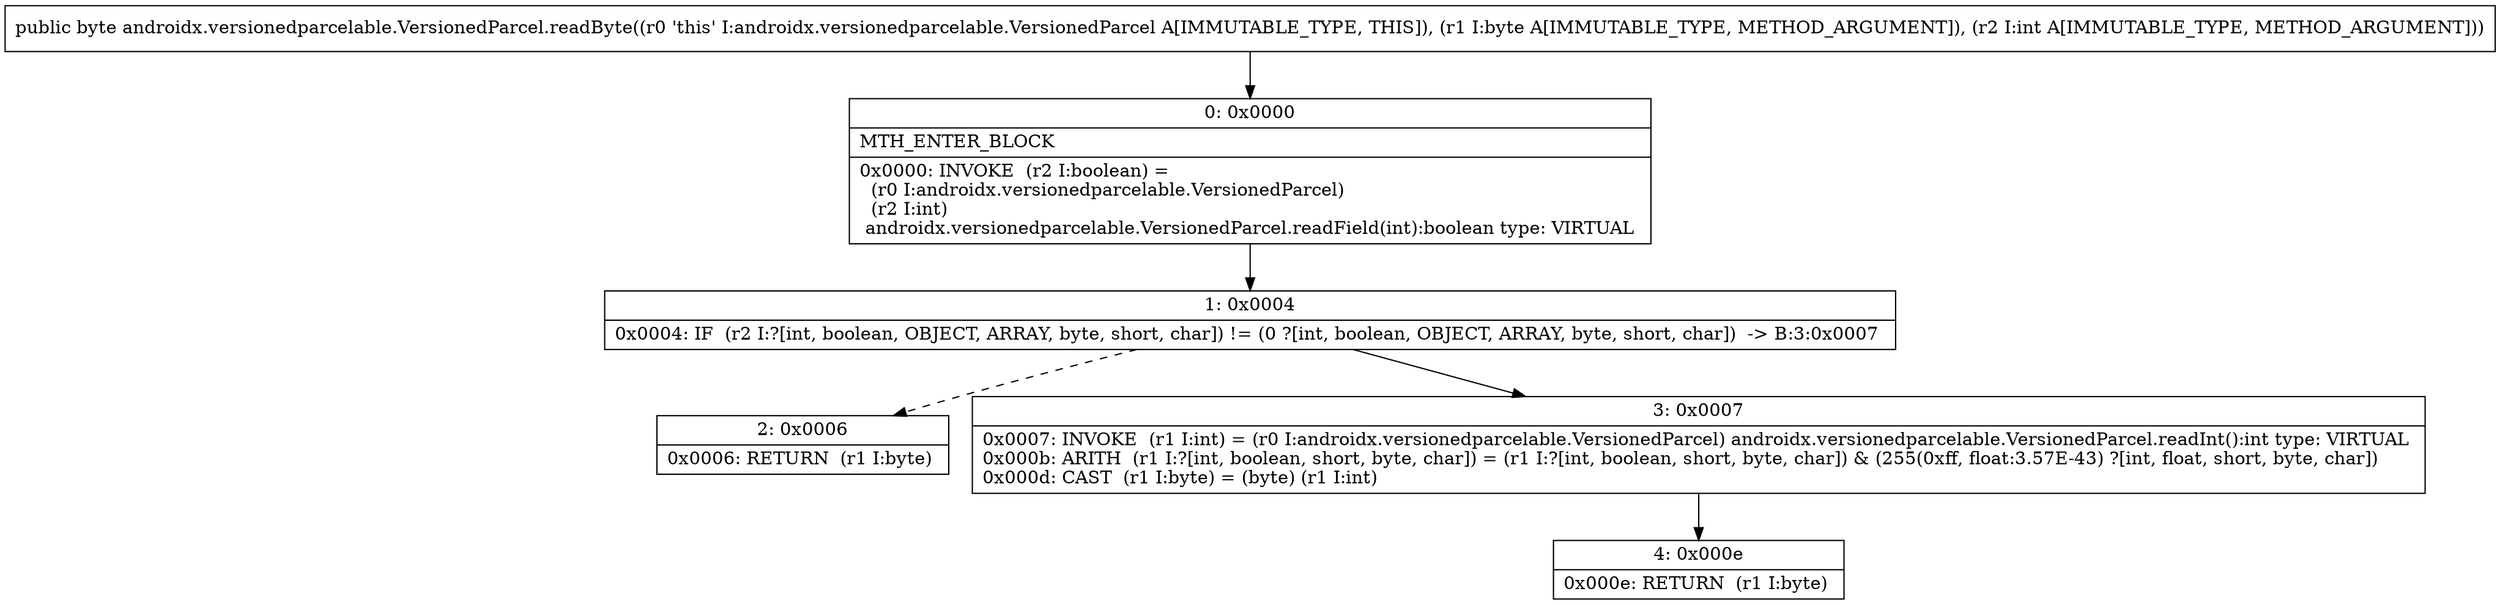 digraph "CFG forandroidx.versionedparcelable.VersionedParcel.readByte(BI)B" {
Node_0 [shape=record,label="{0\:\ 0x0000|MTH_ENTER_BLOCK\l|0x0000: INVOKE  (r2 I:boolean) = \l  (r0 I:androidx.versionedparcelable.VersionedParcel)\l  (r2 I:int)\l androidx.versionedparcelable.VersionedParcel.readField(int):boolean type: VIRTUAL \l}"];
Node_1 [shape=record,label="{1\:\ 0x0004|0x0004: IF  (r2 I:?[int, boolean, OBJECT, ARRAY, byte, short, char]) != (0 ?[int, boolean, OBJECT, ARRAY, byte, short, char])  \-\> B:3:0x0007 \l}"];
Node_2 [shape=record,label="{2\:\ 0x0006|0x0006: RETURN  (r1 I:byte) \l}"];
Node_3 [shape=record,label="{3\:\ 0x0007|0x0007: INVOKE  (r1 I:int) = (r0 I:androidx.versionedparcelable.VersionedParcel) androidx.versionedparcelable.VersionedParcel.readInt():int type: VIRTUAL \l0x000b: ARITH  (r1 I:?[int, boolean, short, byte, char]) = (r1 I:?[int, boolean, short, byte, char]) & (255(0xff, float:3.57E\-43) ?[int, float, short, byte, char]) \l0x000d: CAST  (r1 I:byte) = (byte) (r1 I:int) \l}"];
Node_4 [shape=record,label="{4\:\ 0x000e|0x000e: RETURN  (r1 I:byte) \l}"];
MethodNode[shape=record,label="{public byte androidx.versionedparcelable.VersionedParcel.readByte((r0 'this' I:androidx.versionedparcelable.VersionedParcel A[IMMUTABLE_TYPE, THIS]), (r1 I:byte A[IMMUTABLE_TYPE, METHOD_ARGUMENT]), (r2 I:int A[IMMUTABLE_TYPE, METHOD_ARGUMENT])) }"];
MethodNode -> Node_0;
Node_0 -> Node_1;
Node_1 -> Node_2[style=dashed];
Node_1 -> Node_3;
Node_3 -> Node_4;
}

